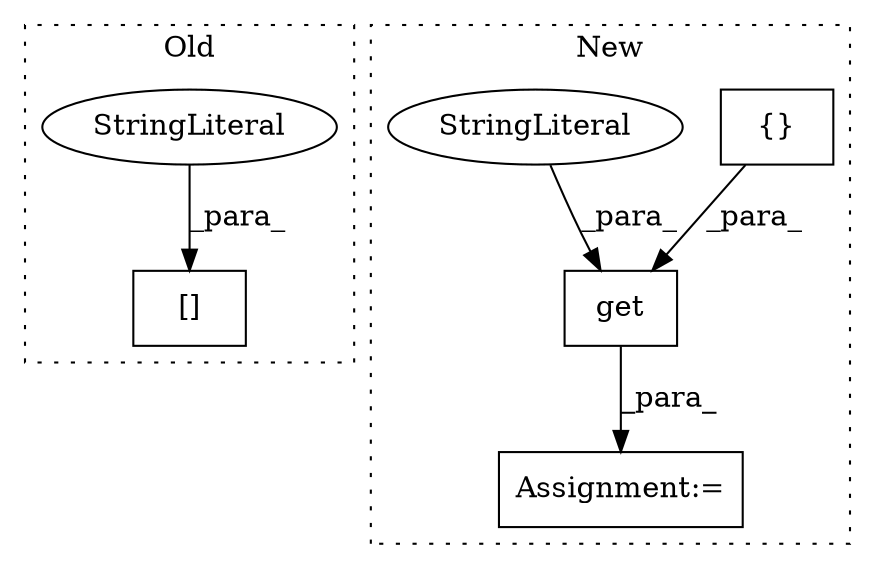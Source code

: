 digraph G {
subgraph cluster0 {
1 [label="[]" a="2" s="6149,6198" l="14,1" shape="box"];
3 [label="StringLiteral" a="45" s="6163" l="35" shape="ellipse"];
label = "Old";
style="dotted";
}
subgraph cluster1 {
2 [label="{}" a="4" s="6241" l="2" shape="box"];
4 [label="get" a="32" s="6221,6243" l="4,1" shape="box"];
5 [label="StringLiteral" a="45" s="6225" l="6" shape="ellipse"];
6 [label="Assignment:=" a="7" s="6184" l="1" shape="box"];
label = "New";
style="dotted";
}
2 -> 4 [label="_para_"];
3 -> 1 [label="_para_"];
4 -> 6 [label="_para_"];
5 -> 4 [label="_para_"];
}